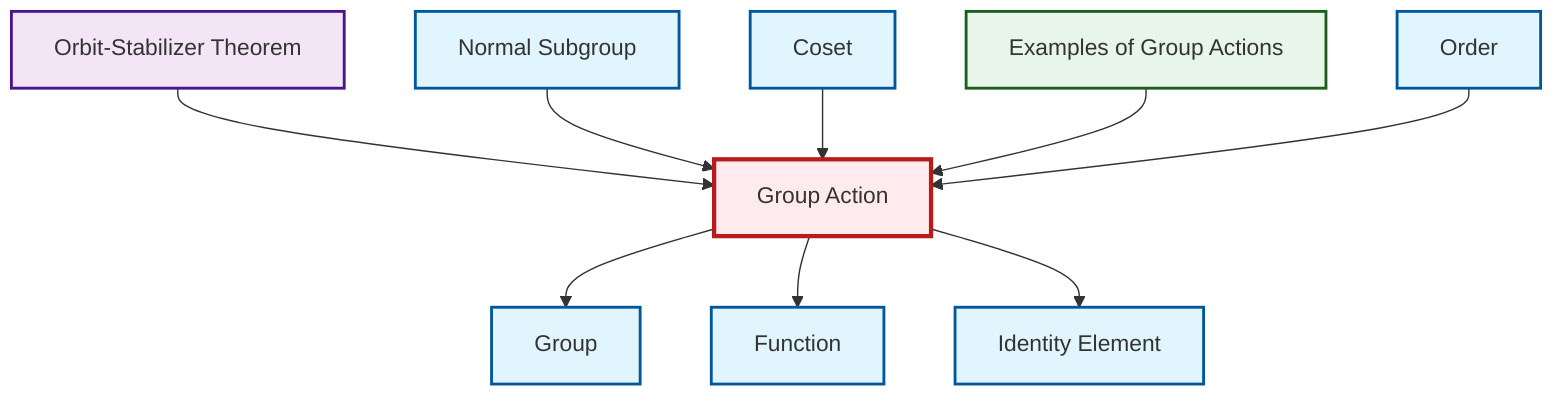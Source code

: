 graph TD
    classDef definition fill:#e1f5fe,stroke:#01579b,stroke-width:2px
    classDef theorem fill:#f3e5f5,stroke:#4a148c,stroke-width:2px
    classDef axiom fill:#fff3e0,stroke:#e65100,stroke-width:2px
    classDef example fill:#e8f5e9,stroke:#1b5e20,stroke-width:2px
    classDef current fill:#ffebee,stroke:#b71c1c,stroke-width:3px
    def-identity-element["Identity Element"]:::definition
    thm-orbit-stabilizer["Orbit-Stabilizer Theorem"]:::theorem
    ex-group-action-examples["Examples of Group Actions"]:::example
    def-group["Group"]:::definition
    def-group-action["Group Action"]:::definition
    def-function["Function"]:::definition
    def-coset["Coset"]:::definition
    def-order["Order"]:::definition
    def-normal-subgroup["Normal Subgroup"]:::definition
    def-group-action --> def-group
    def-group-action --> def-function
    thm-orbit-stabilizer --> def-group-action
    def-normal-subgroup --> def-group-action
    def-coset --> def-group-action
    ex-group-action-examples --> def-group-action
    def-group-action --> def-identity-element
    def-order --> def-group-action
    class def-group-action current
